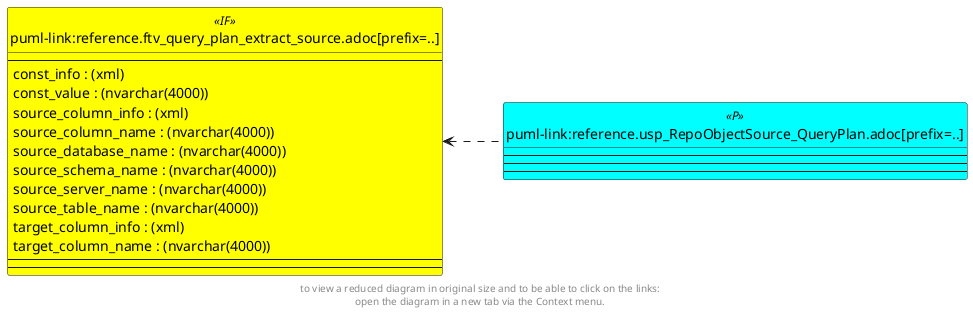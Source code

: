 @startuml
left to right direction
'top to bottom direction
hide circle
'avoide "." issues:
set namespaceSeparator none


skinparam class {
  BackgroundColor White
  BackgroundColor<<FN>> Yellow
  BackgroundColor<<FS>> Yellow
  BackgroundColor<<FT>> LightGray
  BackgroundColor<<IF>> Yellow
  BackgroundColor<<IS>> Yellow
  BackgroundColor<<P>> Aqua
  BackgroundColor<<PC>> Aqua
  BackgroundColor<<SN>> Yellow
  BackgroundColor<<SO>> SlateBlue
  BackgroundColor<<TF>> LightGray
  BackgroundColor<<TR>> Tomato
  BackgroundColor<<U>> White
  BackgroundColor<<V>> WhiteSmoke
  BackgroundColor<<X>> Aqua
}


entity "puml-link:reference.ftv_query_plan_extract_source.adoc[prefix=..]" as reference.ftv_query_plan_extract_source << IF >> {
  --
  const_info : (xml)
  const_value : (nvarchar(4000))
  source_column_info : (xml)
  source_column_name : (nvarchar(4000))
  source_database_name : (nvarchar(4000))
  source_schema_name : (nvarchar(4000))
  source_server_name : (nvarchar(4000))
  source_table_name : (nvarchar(4000))
  target_column_info : (xml)
  target_column_name : (nvarchar(4000))
  --
  --
}

entity "puml-link:reference.usp_RepoObjectSource_QueryPlan.adoc[prefix=..]" as reference.usp_RepoObjectSource_QueryPlan << P >> {
  --
  --
  --
}

reference.ftv_query_plan_extract_source <.. reference.usp_RepoObjectSource_QueryPlan

footer
to view a reduced diagram in original size and to be able to click on the links:
open the diagram in a new tab via the Context menu.
end footer

@enduml

